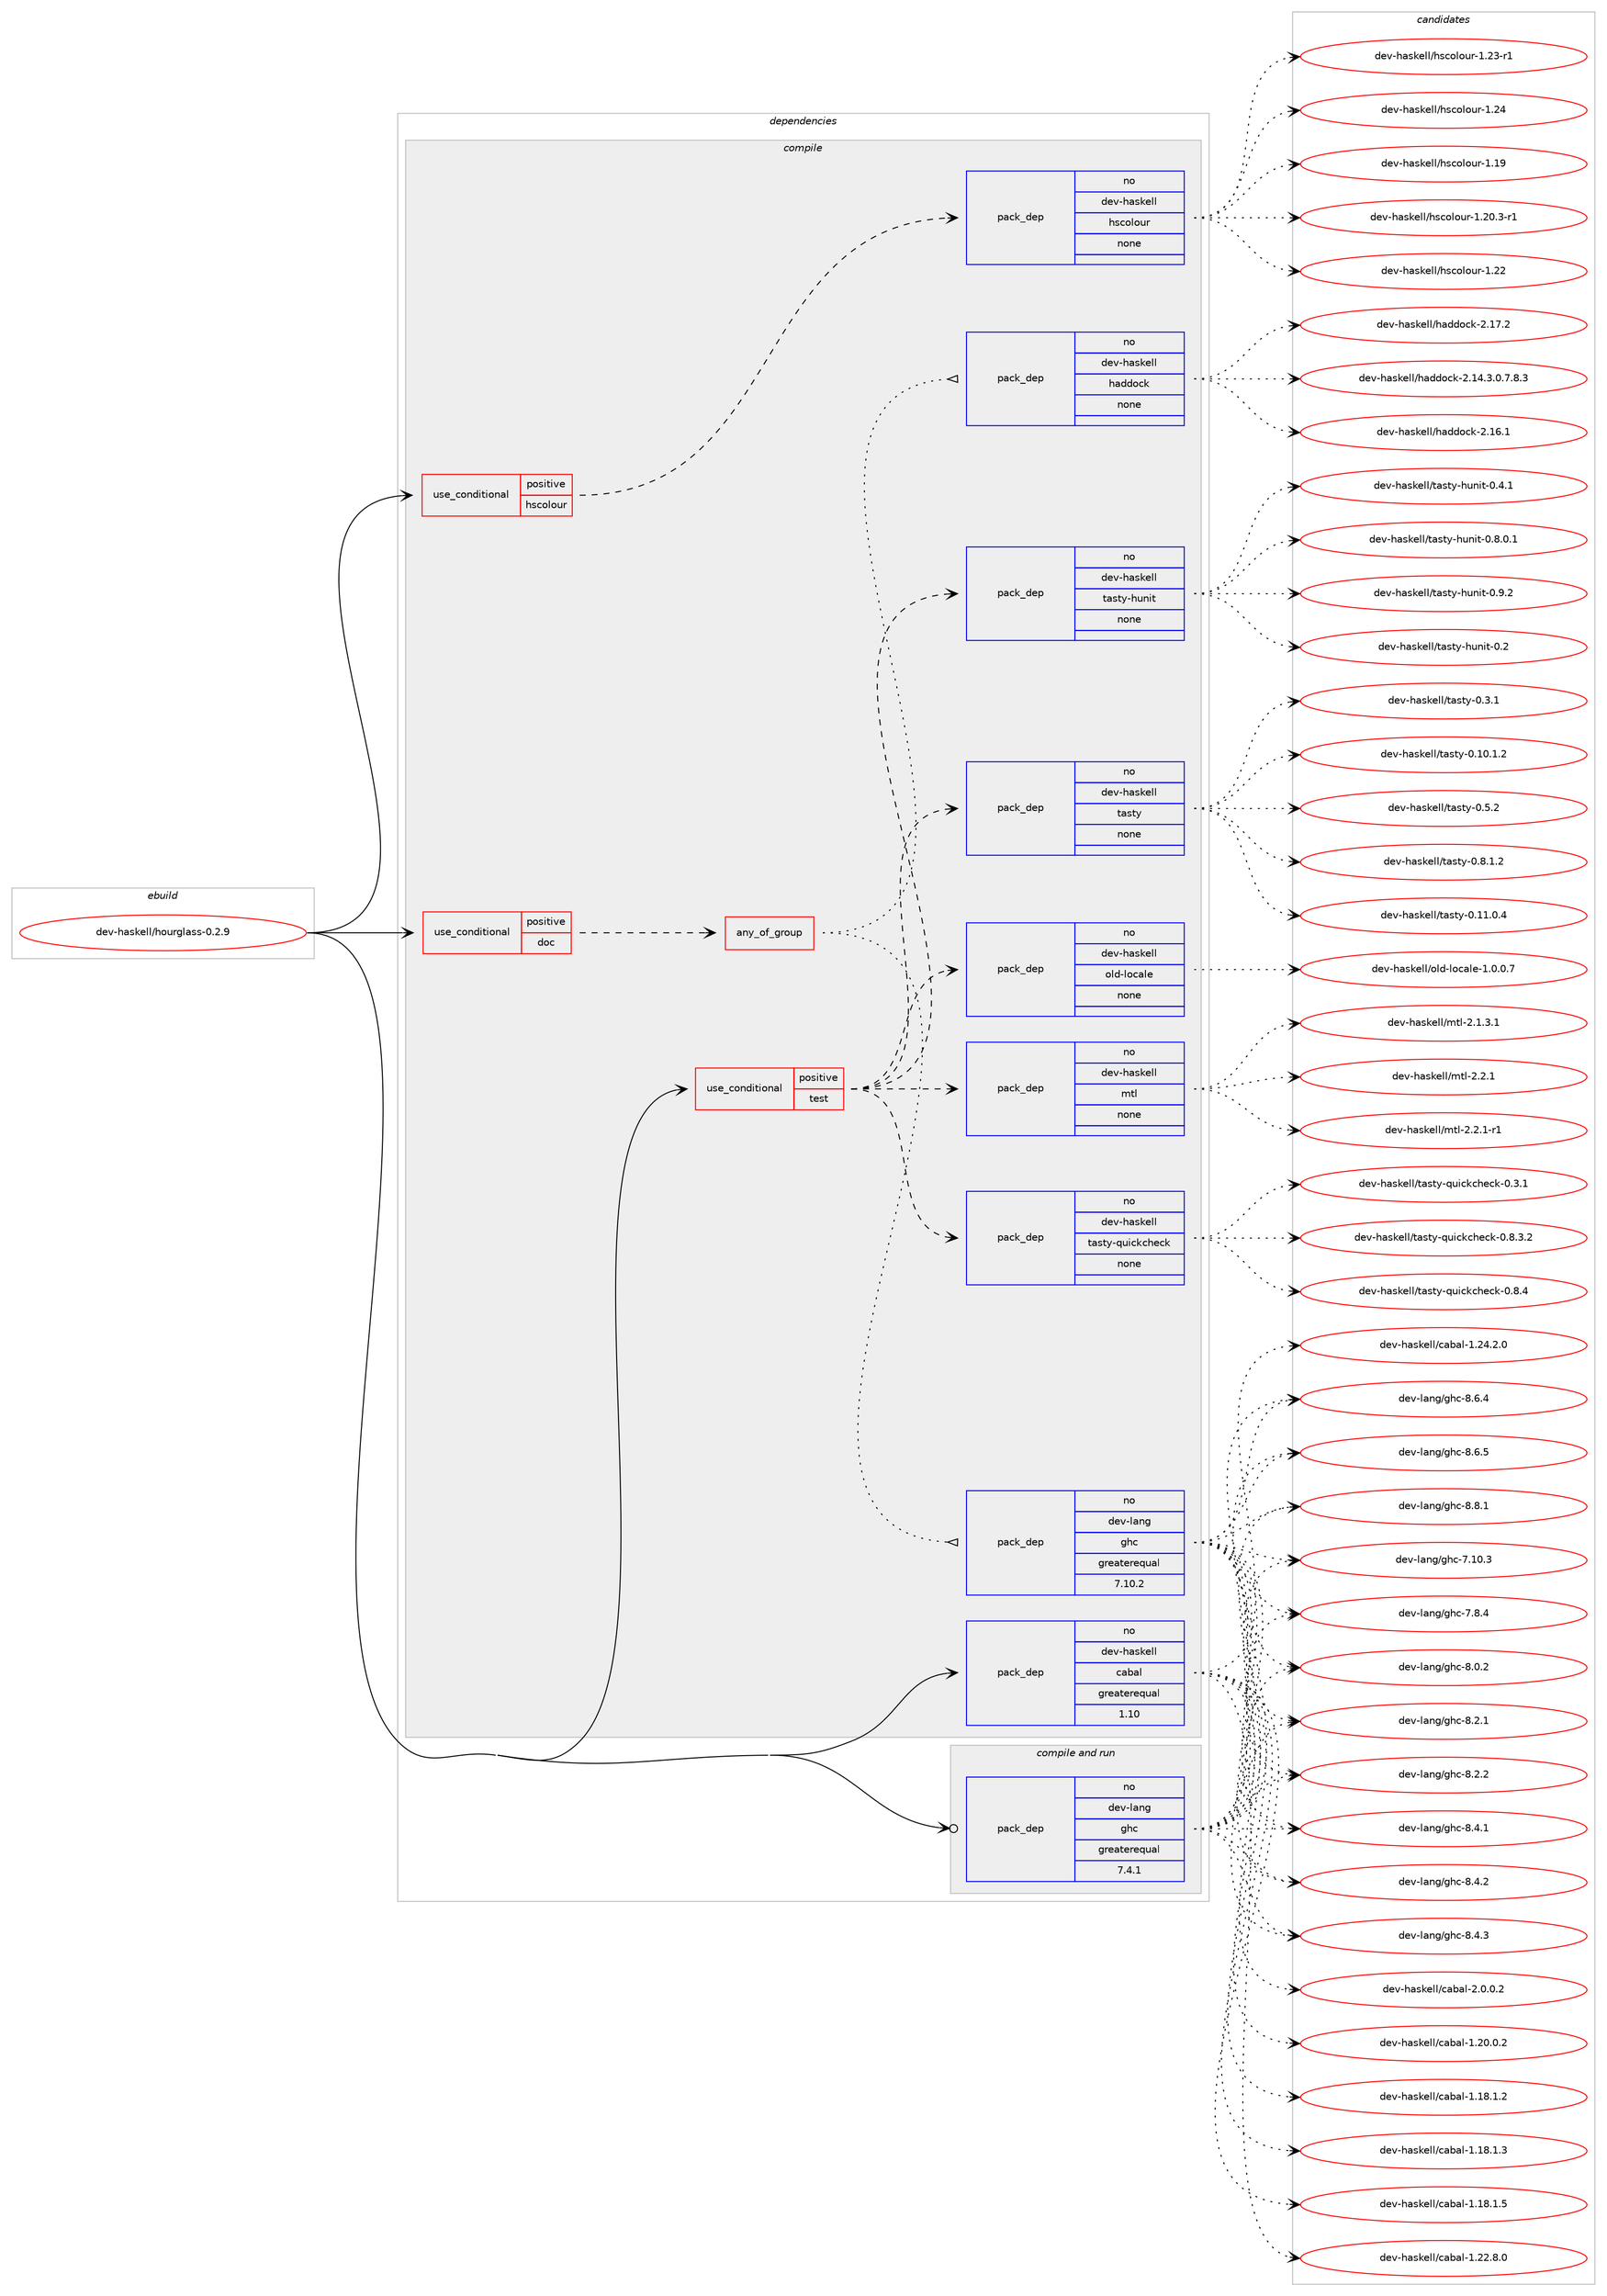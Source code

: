 digraph prolog {

# *************
# Graph options
# *************

newrank=true;
concentrate=true;
compound=true;
graph [rankdir=LR,fontname=Helvetica,fontsize=10,ranksep=1.5];#, ranksep=2.5, nodesep=0.2];
edge  [arrowhead=vee];
node  [fontname=Helvetica,fontsize=10];

# **********
# The ebuild
# **********

subgraph cluster_leftcol {
color=gray;
rank=same;
label=<<i>ebuild</i>>;
id [label="dev-haskell/hourglass-0.2.9", color=red, width=4, href="../dev-haskell/hourglass-0.2.9.svg"];
}

# ****************
# The dependencies
# ****************

subgraph cluster_midcol {
color=gray;
label=<<i>dependencies</i>>;
subgraph cluster_compile {
fillcolor="#eeeeee";
style=filled;
label=<<i>compile</i>>;
subgraph cond126102 {
dependency534997 [label=<<TABLE BORDER="0" CELLBORDER="1" CELLSPACING="0" CELLPADDING="4"><TR><TD ROWSPAN="3" CELLPADDING="10">use_conditional</TD></TR><TR><TD>positive</TD></TR><TR><TD>doc</TD></TR></TABLE>>, shape=none, color=red];
subgraph any9981 {
dependency534998 [label=<<TABLE BORDER="0" CELLBORDER="1" CELLSPACING="0" CELLPADDING="4"><TR><TD CELLPADDING="10">any_of_group</TD></TR></TABLE>>, shape=none, color=red];subgraph pack398557 {
dependency534999 [label=<<TABLE BORDER="0" CELLBORDER="1" CELLSPACING="0" CELLPADDING="4" WIDTH="220"><TR><TD ROWSPAN="6" CELLPADDING="30">pack_dep</TD></TR><TR><TD WIDTH="110">no</TD></TR><TR><TD>dev-haskell</TD></TR><TR><TD>haddock</TD></TR><TR><TD>none</TD></TR><TR><TD></TD></TR></TABLE>>, shape=none, color=blue];
}
dependency534998:e -> dependency534999:w [weight=20,style="dotted",arrowhead="oinv"];
subgraph pack398558 {
dependency535000 [label=<<TABLE BORDER="0" CELLBORDER="1" CELLSPACING="0" CELLPADDING="4" WIDTH="220"><TR><TD ROWSPAN="6" CELLPADDING="30">pack_dep</TD></TR><TR><TD WIDTH="110">no</TD></TR><TR><TD>dev-lang</TD></TR><TR><TD>ghc</TD></TR><TR><TD>greaterequal</TD></TR><TR><TD>7.10.2</TD></TR></TABLE>>, shape=none, color=blue];
}
dependency534998:e -> dependency535000:w [weight=20,style="dotted",arrowhead="oinv"];
}
dependency534997:e -> dependency534998:w [weight=20,style="dashed",arrowhead="vee"];
}
id:e -> dependency534997:w [weight=20,style="solid",arrowhead="vee"];
subgraph cond126103 {
dependency535001 [label=<<TABLE BORDER="0" CELLBORDER="1" CELLSPACING="0" CELLPADDING="4"><TR><TD ROWSPAN="3" CELLPADDING="10">use_conditional</TD></TR><TR><TD>positive</TD></TR><TR><TD>hscolour</TD></TR></TABLE>>, shape=none, color=red];
subgraph pack398559 {
dependency535002 [label=<<TABLE BORDER="0" CELLBORDER="1" CELLSPACING="0" CELLPADDING="4" WIDTH="220"><TR><TD ROWSPAN="6" CELLPADDING="30">pack_dep</TD></TR><TR><TD WIDTH="110">no</TD></TR><TR><TD>dev-haskell</TD></TR><TR><TD>hscolour</TD></TR><TR><TD>none</TD></TR><TR><TD></TD></TR></TABLE>>, shape=none, color=blue];
}
dependency535001:e -> dependency535002:w [weight=20,style="dashed",arrowhead="vee"];
}
id:e -> dependency535001:w [weight=20,style="solid",arrowhead="vee"];
subgraph cond126104 {
dependency535003 [label=<<TABLE BORDER="0" CELLBORDER="1" CELLSPACING="0" CELLPADDING="4"><TR><TD ROWSPAN="3" CELLPADDING="10">use_conditional</TD></TR><TR><TD>positive</TD></TR><TR><TD>test</TD></TR></TABLE>>, shape=none, color=red];
subgraph pack398560 {
dependency535004 [label=<<TABLE BORDER="0" CELLBORDER="1" CELLSPACING="0" CELLPADDING="4" WIDTH="220"><TR><TD ROWSPAN="6" CELLPADDING="30">pack_dep</TD></TR><TR><TD WIDTH="110">no</TD></TR><TR><TD>dev-haskell</TD></TR><TR><TD>mtl</TD></TR><TR><TD>none</TD></TR><TR><TD></TD></TR></TABLE>>, shape=none, color=blue];
}
dependency535003:e -> dependency535004:w [weight=20,style="dashed",arrowhead="vee"];
subgraph pack398561 {
dependency535005 [label=<<TABLE BORDER="0" CELLBORDER="1" CELLSPACING="0" CELLPADDING="4" WIDTH="220"><TR><TD ROWSPAN="6" CELLPADDING="30">pack_dep</TD></TR><TR><TD WIDTH="110">no</TD></TR><TR><TD>dev-haskell</TD></TR><TR><TD>old-locale</TD></TR><TR><TD>none</TD></TR><TR><TD></TD></TR></TABLE>>, shape=none, color=blue];
}
dependency535003:e -> dependency535005:w [weight=20,style="dashed",arrowhead="vee"];
subgraph pack398562 {
dependency535006 [label=<<TABLE BORDER="0" CELLBORDER="1" CELLSPACING="0" CELLPADDING="4" WIDTH="220"><TR><TD ROWSPAN="6" CELLPADDING="30">pack_dep</TD></TR><TR><TD WIDTH="110">no</TD></TR><TR><TD>dev-haskell</TD></TR><TR><TD>tasty</TD></TR><TR><TD>none</TD></TR><TR><TD></TD></TR></TABLE>>, shape=none, color=blue];
}
dependency535003:e -> dependency535006:w [weight=20,style="dashed",arrowhead="vee"];
subgraph pack398563 {
dependency535007 [label=<<TABLE BORDER="0" CELLBORDER="1" CELLSPACING="0" CELLPADDING="4" WIDTH="220"><TR><TD ROWSPAN="6" CELLPADDING="30">pack_dep</TD></TR><TR><TD WIDTH="110">no</TD></TR><TR><TD>dev-haskell</TD></TR><TR><TD>tasty-hunit</TD></TR><TR><TD>none</TD></TR><TR><TD></TD></TR></TABLE>>, shape=none, color=blue];
}
dependency535003:e -> dependency535007:w [weight=20,style="dashed",arrowhead="vee"];
subgraph pack398564 {
dependency535008 [label=<<TABLE BORDER="0" CELLBORDER="1" CELLSPACING="0" CELLPADDING="4" WIDTH="220"><TR><TD ROWSPAN="6" CELLPADDING="30">pack_dep</TD></TR><TR><TD WIDTH="110">no</TD></TR><TR><TD>dev-haskell</TD></TR><TR><TD>tasty-quickcheck</TD></TR><TR><TD>none</TD></TR><TR><TD></TD></TR></TABLE>>, shape=none, color=blue];
}
dependency535003:e -> dependency535008:w [weight=20,style="dashed",arrowhead="vee"];
}
id:e -> dependency535003:w [weight=20,style="solid",arrowhead="vee"];
subgraph pack398565 {
dependency535009 [label=<<TABLE BORDER="0" CELLBORDER="1" CELLSPACING="0" CELLPADDING="4" WIDTH="220"><TR><TD ROWSPAN="6" CELLPADDING="30">pack_dep</TD></TR><TR><TD WIDTH="110">no</TD></TR><TR><TD>dev-haskell</TD></TR><TR><TD>cabal</TD></TR><TR><TD>greaterequal</TD></TR><TR><TD>1.10</TD></TR></TABLE>>, shape=none, color=blue];
}
id:e -> dependency535009:w [weight=20,style="solid",arrowhead="vee"];
}
subgraph cluster_compileandrun {
fillcolor="#eeeeee";
style=filled;
label=<<i>compile and run</i>>;
subgraph pack398566 {
dependency535010 [label=<<TABLE BORDER="0" CELLBORDER="1" CELLSPACING="0" CELLPADDING="4" WIDTH="220"><TR><TD ROWSPAN="6" CELLPADDING="30">pack_dep</TD></TR><TR><TD WIDTH="110">no</TD></TR><TR><TD>dev-lang</TD></TR><TR><TD>ghc</TD></TR><TR><TD>greaterequal</TD></TR><TR><TD>7.4.1</TD></TR></TABLE>>, shape=none, color=blue];
}
id:e -> dependency535010:w [weight=20,style="solid",arrowhead="odotvee"];
}
subgraph cluster_run {
fillcolor="#eeeeee";
style=filled;
label=<<i>run</i>>;
}
}

# **************
# The candidates
# **************

subgraph cluster_choices {
rank=same;
color=gray;
label=<<i>candidates</i>>;

subgraph choice398557 {
color=black;
nodesep=1;
choice1001011184510497115107101108108471049710010011199107455046495246514648465546564651 [label="dev-haskell/haddock-2.14.3.0.7.8.3", color=red, width=4,href="../dev-haskell/haddock-2.14.3.0.7.8.3.svg"];
choice100101118451049711510710110810847104971001001119910745504649544649 [label="dev-haskell/haddock-2.16.1", color=red, width=4,href="../dev-haskell/haddock-2.16.1.svg"];
choice100101118451049711510710110810847104971001001119910745504649554650 [label="dev-haskell/haddock-2.17.2", color=red, width=4,href="../dev-haskell/haddock-2.17.2.svg"];
dependency534999:e -> choice1001011184510497115107101108108471049710010011199107455046495246514648465546564651:w [style=dotted,weight="100"];
dependency534999:e -> choice100101118451049711510710110810847104971001001119910745504649544649:w [style=dotted,weight="100"];
dependency534999:e -> choice100101118451049711510710110810847104971001001119910745504649554650:w [style=dotted,weight="100"];
}
subgraph choice398558 {
color=black;
nodesep=1;
choice1001011184510897110103471031049945554649484651 [label="dev-lang/ghc-7.10.3", color=red, width=4,href="../dev-lang/ghc-7.10.3.svg"];
choice10010111845108971101034710310499455546564652 [label="dev-lang/ghc-7.8.4", color=red, width=4,href="../dev-lang/ghc-7.8.4.svg"];
choice10010111845108971101034710310499455646484650 [label="dev-lang/ghc-8.0.2", color=red, width=4,href="../dev-lang/ghc-8.0.2.svg"];
choice10010111845108971101034710310499455646504649 [label="dev-lang/ghc-8.2.1", color=red, width=4,href="../dev-lang/ghc-8.2.1.svg"];
choice10010111845108971101034710310499455646504650 [label="dev-lang/ghc-8.2.2", color=red, width=4,href="../dev-lang/ghc-8.2.2.svg"];
choice10010111845108971101034710310499455646524649 [label="dev-lang/ghc-8.4.1", color=red, width=4,href="../dev-lang/ghc-8.4.1.svg"];
choice10010111845108971101034710310499455646524650 [label="dev-lang/ghc-8.4.2", color=red, width=4,href="../dev-lang/ghc-8.4.2.svg"];
choice10010111845108971101034710310499455646524651 [label="dev-lang/ghc-8.4.3", color=red, width=4,href="../dev-lang/ghc-8.4.3.svg"];
choice10010111845108971101034710310499455646544652 [label="dev-lang/ghc-8.6.4", color=red, width=4,href="../dev-lang/ghc-8.6.4.svg"];
choice10010111845108971101034710310499455646544653 [label="dev-lang/ghc-8.6.5", color=red, width=4,href="../dev-lang/ghc-8.6.5.svg"];
choice10010111845108971101034710310499455646564649 [label="dev-lang/ghc-8.8.1", color=red, width=4,href="../dev-lang/ghc-8.8.1.svg"];
dependency535000:e -> choice1001011184510897110103471031049945554649484651:w [style=dotted,weight="100"];
dependency535000:e -> choice10010111845108971101034710310499455546564652:w [style=dotted,weight="100"];
dependency535000:e -> choice10010111845108971101034710310499455646484650:w [style=dotted,weight="100"];
dependency535000:e -> choice10010111845108971101034710310499455646504649:w [style=dotted,weight="100"];
dependency535000:e -> choice10010111845108971101034710310499455646504650:w [style=dotted,weight="100"];
dependency535000:e -> choice10010111845108971101034710310499455646524649:w [style=dotted,weight="100"];
dependency535000:e -> choice10010111845108971101034710310499455646524650:w [style=dotted,weight="100"];
dependency535000:e -> choice10010111845108971101034710310499455646524651:w [style=dotted,weight="100"];
dependency535000:e -> choice10010111845108971101034710310499455646544652:w [style=dotted,weight="100"];
dependency535000:e -> choice10010111845108971101034710310499455646544653:w [style=dotted,weight="100"];
dependency535000:e -> choice10010111845108971101034710310499455646564649:w [style=dotted,weight="100"];
}
subgraph choice398559 {
color=black;
nodesep=1;
choice100101118451049711510710110810847104115991111081111171144549464957 [label="dev-haskell/hscolour-1.19", color=red, width=4,href="../dev-haskell/hscolour-1.19.svg"];
choice10010111845104971151071011081084710411599111108111117114454946504846514511449 [label="dev-haskell/hscolour-1.20.3-r1", color=red, width=4,href="../dev-haskell/hscolour-1.20.3-r1.svg"];
choice100101118451049711510710110810847104115991111081111171144549465050 [label="dev-haskell/hscolour-1.22", color=red, width=4,href="../dev-haskell/hscolour-1.22.svg"];
choice1001011184510497115107101108108471041159911110811111711445494650514511449 [label="dev-haskell/hscolour-1.23-r1", color=red, width=4,href="../dev-haskell/hscolour-1.23-r1.svg"];
choice100101118451049711510710110810847104115991111081111171144549465052 [label="dev-haskell/hscolour-1.24", color=red, width=4,href="../dev-haskell/hscolour-1.24.svg"];
dependency535002:e -> choice100101118451049711510710110810847104115991111081111171144549464957:w [style=dotted,weight="100"];
dependency535002:e -> choice10010111845104971151071011081084710411599111108111117114454946504846514511449:w [style=dotted,weight="100"];
dependency535002:e -> choice100101118451049711510710110810847104115991111081111171144549465050:w [style=dotted,weight="100"];
dependency535002:e -> choice1001011184510497115107101108108471041159911110811111711445494650514511449:w [style=dotted,weight="100"];
dependency535002:e -> choice100101118451049711510710110810847104115991111081111171144549465052:w [style=dotted,weight="100"];
}
subgraph choice398560 {
color=black;
nodesep=1;
choice1001011184510497115107101108108471091161084550464946514649 [label="dev-haskell/mtl-2.1.3.1", color=red, width=4,href="../dev-haskell/mtl-2.1.3.1.svg"];
choice100101118451049711510710110810847109116108455046504649 [label="dev-haskell/mtl-2.2.1", color=red, width=4,href="../dev-haskell/mtl-2.2.1.svg"];
choice1001011184510497115107101108108471091161084550465046494511449 [label="dev-haskell/mtl-2.2.1-r1", color=red, width=4,href="../dev-haskell/mtl-2.2.1-r1.svg"];
dependency535004:e -> choice1001011184510497115107101108108471091161084550464946514649:w [style=dotted,weight="100"];
dependency535004:e -> choice100101118451049711510710110810847109116108455046504649:w [style=dotted,weight="100"];
dependency535004:e -> choice1001011184510497115107101108108471091161084550465046494511449:w [style=dotted,weight="100"];
}
subgraph choice398561 {
color=black;
nodesep=1;
choice1001011184510497115107101108108471111081004510811199971081014549464846484655 [label="dev-haskell/old-locale-1.0.0.7", color=red, width=4,href="../dev-haskell/old-locale-1.0.0.7.svg"];
dependency535005:e -> choice1001011184510497115107101108108471111081004510811199971081014549464846484655:w [style=dotted,weight="100"];
}
subgraph choice398562 {
color=black;
nodesep=1;
choice10010111845104971151071011081084711697115116121454846494846494650 [label="dev-haskell/tasty-0.10.1.2", color=red, width=4,href="../dev-haskell/tasty-0.10.1.2.svg"];
choice10010111845104971151071011081084711697115116121454846494946484652 [label="dev-haskell/tasty-0.11.0.4", color=red, width=4,href="../dev-haskell/tasty-0.11.0.4.svg"];
choice10010111845104971151071011081084711697115116121454846514649 [label="dev-haskell/tasty-0.3.1", color=red, width=4,href="../dev-haskell/tasty-0.3.1.svg"];
choice10010111845104971151071011081084711697115116121454846534650 [label="dev-haskell/tasty-0.5.2", color=red, width=4,href="../dev-haskell/tasty-0.5.2.svg"];
choice100101118451049711510710110810847116971151161214548465646494650 [label="dev-haskell/tasty-0.8.1.2", color=red, width=4,href="../dev-haskell/tasty-0.8.1.2.svg"];
dependency535006:e -> choice10010111845104971151071011081084711697115116121454846494846494650:w [style=dotted,weight="100"];
dependency535006:e -> choice10010111845104971151071011081084711697115116121454846494946484652:w [style=dotted,weight="100"];
dependency535006:e -> choice10010111845104971151071011081084711697115116121454846514649:w [style=dotted,weight="100"];
dependency535006:e -> choice10010111845104971151071011081084711697115116121454846534650:w [style=dotted,weight="100"];
dependency535006:e -> choice100101118451049711510710110810847116971151161214548465646494650:w [style=dotted,weight="100"];
}
subgraph choice398563 {
color=black;
nodesep=1;
choice100101118451049711510710110810847116971151161214510411711010511645484650 [label="dev-haskell/tasty-hunit-0.2", color=red, width=4,href="../dev-haskell/tasty-hunit-0.2.svg"];
choice1001011184510497115107101108108471169711511612145104117110105116454846524649 [label="dev-haskell/tasty-hunit-0.4.1", color=red, width=4,href="../dev-haskell/tasty-hunit-0.4.1.svg"];
choice10010111845104971151071011081084711697115116121451041171101051164548465646484649 [label="dev-haskell/tasty-hunit-0.8.0.1", color=red, width=4,href="../dev-haskell/tasty-hunit-0.8.0.1.svg"];
choice1001011184510497115107101108108471169711511612145104117110105116454846574650 [label="dev-haskell/tasty-hunit-0.9.2", color=red, width=4,href="../dev-haskell/tasty-hunit-0.9.2.svg"];
dependency535007:e -> choice100101118451049711510710110810847116971151161214510411711010511645484650:w [style=dotted,weight="100"];
dependency535007:e -> choice1001011184510497115107101108108471169711511612145104117110105116454846524649:w [style=dotted,weight="100"];
dependency535007:e -> choice10010111845104971151071011081084711697115116121451041171101051164548465646484649:w [style=dotted,weight="100"];
dependency535007:e -> choice1001011184510497115107101108108471169711511612145104117110105116454846574650:w [style=dotted,weight="100"];
}
subgraph choice398564 {
color=black;
nodesep=1;
choice1001011184510497115107101108108471169711511612145113117105991079910410199107454846514649 [label="dev-haskell/tasty-quickcheck-0.3.1", color=red, width=4,href="../dev-haskell/tasty-quickcheck-0.3.1.svg"];
choice10010111845104971151071011081084711697115116121451131171059910799104101991074548465646514650 [label="dev-haskell/tasty-quickcheck-0.8.3.2", color=red, width=4,href="../dev-haskell/tasty-quickcheck-0.8.3.2.svg"];
choice1001011184510497115107101108108471169711511612145113117105991079910410199107454846564652 [label="dev-haskell/tasty-quickcheck-0.8.4", color=red, width=4,href="../dev-haskell/tasty-quickcheck-0.8.4.svg"];
dependency535008:e -> choice1001011184510497115107101108108471169711511612145113117105991079910410199107454846514649:w [style=dotted,weight="100"];
dependency535008:e -> choice10010111845104971151071011081084711697115116121451131171059910799104101991074548465646514650:w [style=dotted,weight="100"];
dependency535008:e -> choice1001011184510497115107101108108471169711511612145113117105991079910410199107454846564652:w [style=dotted,weight="100"];
}
subgraph choice398565 {
color=black;
nodesep=1;
choice10010111845104971151071011081084799979897108454946495646494650 [label="dev-haskell/cabal-1.18.1.2", color=red, width=4,href="../dev-haskell/cabal-1.18.1.2.svg"];
choice10010111845104971151071011081084799979897108454946495646494651 [label="dev-haskell/cabal-1.18.1.3", color=red, width=4,href="../dev-haskell/cabal-1.18.1.3.svg"];
choice10010111845104971151071011081084799979897108454946495646494653 [label="dev-haskell/cabal-1.18.1.5", color=red, width=4,href="../dev-haskell/cabal-1.18.1.5.svg"];
choice10010111845104971151071011081084799979897108454946504846484650 [label="dev-haskell/cabal-1.20.0.2", color=red, width=4,href="../dev-haskell/cabal-1.20.0.2.svg"];
choice10010111845104971151071011081084799979897108454946505046564648 [label="dev-haskell/cabal-1.22.8.0", color=red, width=4,href="../dev-haskell/cabal-1.22.8.0.svg"];
choice10010111845104971151071011081084799979897108454946505246504648 [label="dev-haskell/cabal-1.24.2.0", color=red, width=4,href="../dev-haskell/cabal-1.24.2.0.svg"];
choice100101118451049711510710110810847999798971084550464846484650 [label="dev-haskell/cabal-2.0.0.2", color=red, width=4,href="../dev-haskell/cabal-2.0.0.2.svg"];
dependency535009:e -> choice10010111845104971151071011081084799979897108454946495646494650:w [style=dotted,weight="100"];
dependency535009:e -> choice10010111845104971151071011081084799979897108454946495646494651:w [style=dotted,weight="100"];
dependency535009:e -> choice10010111845104971151071011081084799979897108454946495646494653:w [style=dotted,weight="100"];
dependency535009:e -> choice10010111845104971151071011081084799979897108454946504846484650:w [style=dotted,weight="100"];
dependency535009:e -> choice10010111845104971151071011081084799979897108454946505046564648:w [style=dotted,weight="100"];
dependency535009:e -> choice10010111845104971151071011081084799979897108454946505246504648:w [style=dotted,weight="100"];
dependency535009:e -> choice100101118451049711510710110810847999798971084550464846484650:w [style=dotted,weight="100"];
}
subgraph choice398566 {
color=black;
nodesep=1;
choice1001011184510897110103471031049945554649484651 [label="dev-lang/ghc-7.10.3", color=red, width=4,href="../dev-lang/ghc-7.10.3.svg"];
choice10010111845108971101034710310499455546564652 [label="dev-lang/ghc-7.8.4", color=red, width=4,href="../dev-lang/ghc-7.8.4.svg"];
choice10010111845108971101034710310499455646484650 [label="dev-lang/ghc-8.0.2", color=red, width=4,href="../dev-lang/ghc-8.0.2.svg"];
choice10010111845108971101034710310499455646504649 [label="dev-lang/ghc-8.2.1", color=red, width=4,href="../dev-lang/ghc-8.2.1.svg"];
choice10010111845108971101034710310499455646504650 [label="dev-lang/ghc-8.2.2", color=red, width=4,href="../dev-lang/ghc-8.2.2.svg"];
choice10010111845108971101034710310499455646524649 [label="dev-lang/ghc-8.4.1", color=red, width=4,href="../dev-lang/ghc-8.4.1.svg"];
choice10010111845108971101034710310499455646524650 [label="dev-lang/ghc-8.4.2", color=red, width=4,href="../dev-lang/ghc-8.4.2.svg"];
choice10010111845108971101034710310499455646524651 [label="dev-lang/ghc-8.4.3", color=red, width=4,href="../dev-lang/ghc-8.4.3.svg"];
choice10010111845108971101034710310499455646544652 [label="dev-lang/ghc-8.6.4", color=red, width=4,href="../dev-lang/ghc-8.6.4.svg"];
choice10010111845108971101034710310499455646544653 [label="dev-lang/ghc-8.6.5", color=red, width=4,href="../dev-lang/ghc-8.6.5.svg"];
choice10010111845108971101034710310499455646564649 [label="dev-lang/ghc-8.8.1", color=red, width=4,href="../dev-lang/ghc-8.8.1.svg"];
dependency535010:e -> choice1001011184510897110103471031049945554649484651:w [style=dotted,weight="100"];
dependency535010:e -> choice10010111845108971101034710310499455546564652:w [style=dotted,weight="100"];
dependency535010:e -> choice10010111845108971101034710310499455646484650:w [style=dotted,weight="100"];
dependency535010:e -> choice10010111845108971101034710310499455646504649:w [style=dotted,weight="100"];
dependency535010:e -> choice10010111845108971101034710310499455646504650:w [style=dotted,weight="100"];
dependency535010:e -> choice10010111845108971101034710310499455646524649:w [style=dotted,weight="100"];
dependency535010:e -> choice10010111845108971101034710310499455646524650:w [style=dotted,weight="100"];
dependency535010:e -> choice10010111845108971101034710310499455646524651:w [style=dotted,weight="100"];
dependency535010:e -> choice10010111845108971101034710310499455646544652:w [style=dotted,weight="100"];
dependency535010:e -> choice10010111845108971101034710310499455646544653:w [style=dotted,weight="100"];
dependency535010:e -> choice10010111845108971101034710310499455646564649:w [style=dotted,weight="100"];
}
}

}
